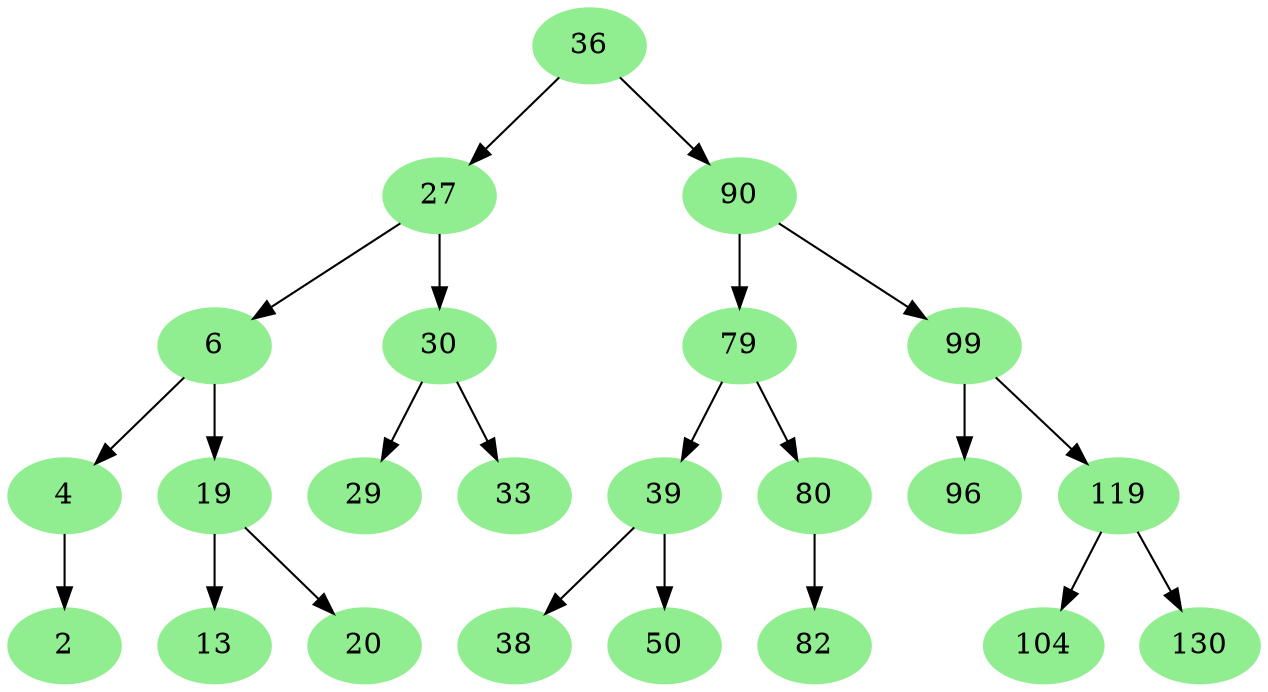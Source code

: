 digraph BST {
node [color="#90EE90", style=filled];
36 [color="#90EE90", style=filled];
36 -> 27;
36 -> 90;
27 [color="#90EE90", style=filled];
27 -> 6;
27 -> 30;
6 [color="#90EE90", style=filled];
6 -> 4;
6 -> 19;
4 [color="#90EE90", style=filled];
4 -> 2;
2 [color="#90EE90", style=filled];
19 [color="#90EE90", style=filled];
19 -> 13;
19 -> 20;
13 [color="#90EE90", style=filled];
20 [color="#90EE90", style=filled];
30 [color="#90EE90", style=filled];
30 -> 29;
30 -> 33;
29 [color="#90EE90", style=filled];
33 [color="#90EE90", style=filled];
90 [color="#90EE90", style=filled];
90 -> 79;
90 -> 99;
79 [color="#90EE90", style=filled];
79 -> 39;
79 -> 80;
39 [color="#90EE90", style=filled];
39 -> 38;
39 -> 50;
38 [color="#90EE90", style=filled];
50 [color="#90EE90", style=filled];
80 [color="#90EE90", style=filled];
80 -> 82;
82 [color="#90EE90", style=filled];
99 [color="#90EE90", style=filled];
99 -> 96;
99 -> 119;
96 [color="#90EE90", style=filled];
119 [color="#90EE90", style=filled];
119 -> 104;
119 -> 130;
104 [color="#90EE90", style=filled];
130 [color="#90EE90", style=filled];
}
